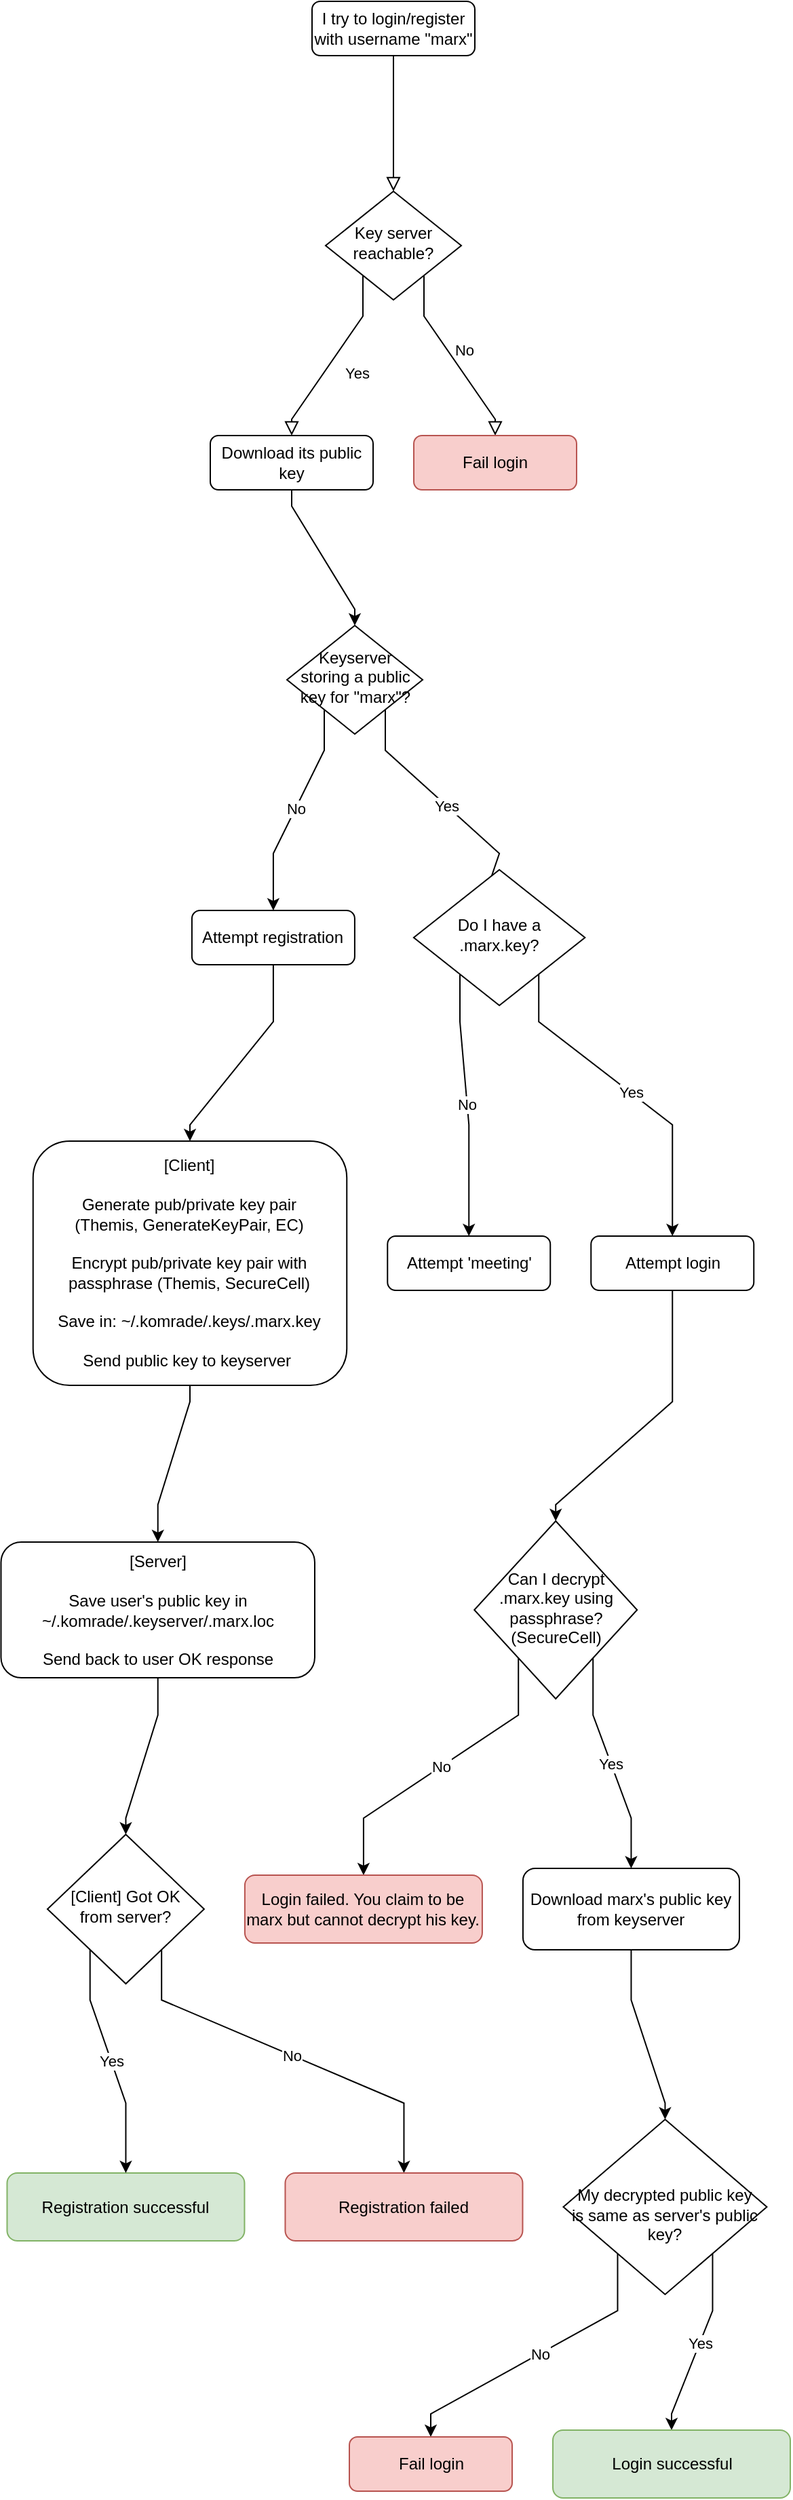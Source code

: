 <mxfile version="13.6.6" type="github">
  <diagram id="C5RBs43oDa-KdzZeNtuy" name="Login/Register">
    <mxGraphModel dx="1493" dy="718" grid="1" gridSize="10" guides="1" tooltips="1" connect="1" arrows="1" fold="1" page="1" pageScale="1" pageWidth="827" pageHeight="1169" math="0" shadow="0">
      <root>
        <mxCell id="WIyWlLk6GJQsqaUBKTNV-0" />
        <mxCell id="WIyWlLk6GJQsqaUBKTNV-1" parent="WIyWlLk6GJQsqaUBKTNV-0" />
        <mxCell id="WIyWlLk6GJQsqaUBKTNV-2" value="" style="rounded=0;html=1;jettySize=auto;orthogonalLoop=1;fontSize=11;endArrow=block;endFill=0;endSize=8;strokeWidth=1;shadow=0;labelBackgroundColor=none;edgeStyle=orthogonalEdgeStyle;noEdgeStyle=1;orthogonal=1;" parent="WIyWlLk6GJQsqaUBKTNV-1" source="WIyWlLk6GJQsqaUBKTNV-3" target="WIyWlLk6GJQsqaUBKTNV-6" edge="1">
          <mxGeometry relative="1" as="geometry">
            <Array as="points">
              <mxPoint x="280" y="52" />
              <mxPoint x="280" y="128" />
            </Array>
          </mxGeometry>
        </mxCell>
        <mxCell id="WIyWlLk6GJQsqaUBKTNV-3" value="I try to login/register with username &quot;marx&quot;" style="rounded=1;whiteSpace=wrap;html=1;fontSize=12;glass=0;strokeWidth=1;shadow=0;" parent="WIyWlLk6GJQsqaUBKTNV-1" vertex="1">
          <mxGeometry x="220" width="120" height="40" as="geometry" />
        </mxCell>
        <mxCell id="WIyWlLk6GJQsqaUBKTNV-4" value="Yes" style="rounded=0;html=1;jettySize=auto;orthogonalLoop=1;fontSize=11;endArrow=block;endFill=0;endSize=8;strokeWidth=1;shadow=0;labelBackgroundColor=none;edgeStyle=orthogonalEdgeStyle;noEdgeStyle=1;orthogonal=1;" parent="WIyWlLk6GJQsqaUBKTNV-1" source="WIyWlLk6GJQsqaUBKTNV-6" target="UarGHlLd0uthddKlq-wd-3" edge="1">
          <mxGeometry y="20" relative="1" as="geometry">
            <mxPoint as="offset" />
            <mxPoint x="60" y="331.538" as="targetPoint" />
            <Array as="points">
              <mxPoint x="257.5" y="232" />
              <mxPoint x="205" y="308" />
            </Array>
          </mxGeometry>
        </mxCell>
        <mxCell id="WIyWlLk6GJQsqaUBKTNV-5" value="No" style="edgeStyle=orthogonalEdgeStyle;rounded=0;html=1;jettySize=auto;orthogonalLoop=1;fontSize=11;endArrow=block;endFill=0;endSize=8;strokeWidth=1;shadow=0;labelBackgroundColor=none;noEdgeStyle=1;orthogonal=1;" parent="WIyWlLk6GJQsqaUBKTNV-1" source="WIyWlLk6GJQsqaUBKTNV-6" target="WIyWlLk6GJQsqaUBKTNV-7" edge="1">
          <mxGeometry y="10" relative="1" as="geometry">
            <mxPoint as="offset" />
            <Array as="points">
              <mxPoint x="302.5" y="232" />
              <mxPoint x="355" y="308" />
            </Array>
          </mxGeometry>
        </mxCell>
        <mxCell id="WIyWlLk6GJQsqaUBKTNV-6" value="Key server reachable?" style="rhombus;whiteSpace=wrap;html=1;shadow=0;fontFamily=Helvetica;fontSize=12;align=center;strokeWidth=1;spacing=6;spacingTop=-4;" parent="WIyWlLk6GJQsqaUBKTNV-1" vertex="1">
          <mxGeometry x="230" y="140" width="100" height="80" as="geometry" />
        </mxCell>
        <mxCell id="WIyWlLk6GJQsqaUBKTNV-7" value="Fail login" style="rounded=1;whiteSpace=wrap;html=1;fontSize=12;glass=0;strokeWidth=1;shadow=0;fillColor=#f8cecc;strokeColor=#b85450;" parent="WIyWlLk6GJQsqaUBKTNV-1" vertex="1">
          <mxGeometry x="295" y="320" width="120" height="40" as="geometry" />
        </mxCell>
        <mxCell id="UarGHlLd0uthddKlq-wd-6" style="edgeStyle=orthogonalEdgeStyle;rounded=0;orthogonalLoop=1;jettySize=auto;html=1;noEdgeStyle=1;orthogonal=1;" edge="1" parent="WIyWlLk6GJQsqaUBKTNV-1" source="UarGHlLd0uthddKlq-wd-3" target="UarGHlLd0uthddKlq-wd-5">
          <mxGeometry relative="1" as="geometry">
            <Array as="points">
              <mxPoint x="205" y="372" />
              <mxPoint x="251.504" y="448" />
            </Array>
          </mxGeometry>
        </mxCell>
        <mxCell id="UarGHlLd0uthddKlq-wd-3" value="Download its public key" style="rounded=1;whiteSpace=wrap;html=1;fontSize=12;glass=0;strokeWidth=1;shadow=0;" vertex="1" parent="WIyWlLk6GJQsqaUBKTNV-1">
          <mxGeometry x="145" y="320" width="120" height="40" as="geometry" />
        </mxCell>
        <mxCell id="UarGHlLd0uthddKlq-wd-9" value="No" style="edgeStyle=orthogonalEdgeStyle;rounded=0;orthogonalLoop=1;jettySize=auto;html=1;noEdgeStyle=1;orthogonal=1;" edge="1" parent="WIyWlLk6GJQsqaUBKTNV-1" source="UarGHlLd0uthddKlq-wd-5" target="UarGHlLd0uthddKlq-wd-27">
          <mxGeometry relative="1" as="geometry">
            <mxPoint x="70" y="660" as="targetPoint" />
            <Array as="points">
              <mxPoint x="229.004" y="552" />
              <mxPoint x="191.457" y="628" />
            </Array>
          </mxGeometry>
        </mxCell>
        <mxCell id="UarGHlLd0uthddKlq-wd-13" value="Yes" style="edgeStyle=orthogonalEdgeStyle;rounded=0;orthogonalLoop=1;jettySize=auto;html=1;noEdgeStyle=1;orthogonal=1;entryX=0.4;entryY=0.25;entryDx=0;entryDy=0;entryPerimeter=0;" edge="1" parent="WIyWlLk6GJQsqaUBKTNV-1" source="UarGHlLd0uthddKlq-wd-5" target="UarGHlLd0uthddKlq-wd-14">
          <mxGeometry relative="1" as="geometry">
            <mxPoint x="210" y="640" as="targetPoint" />
            <Array as="points">
              <mxPoint x="274.004" y="552" />
              <mxPoint x="358.055" y="628" />
            </Array>
          </mxGeometry>
        </mxCell>
        <mxCell id="UarGHlLd0uthddKlq-wd-5" value="Keyserver storing a public key for &quot;marx&quot;?" style="rhombus;whiteSpace=wrap;html=1;shadow=0;fontFamily=Helvetica;fontSize=12;align=center;strokeWidth=1;spacing=6;spacingTop=-4;" vertex="1" parent="WIyWlLk6GJQsqaUBKTNV-1">
          <mxGeometry x="201.504" y="460" width="100" height="80" as="geometry" />
        </mxCell>
        <mxCell id="UarGHlLd0uthddKlq-wd-19" value="No" style="edgeStyle=orthogonalEdgeStyle;rounded=0;orthogonalLoop=1;jettySize=auto;html=1;noEdgeStyle=1;orthogonal=1;" edge="1" parent="WIyWlLk6GJQsqaUBKTNV-1" source="UarGHlLd0uthddKlq-wd-14" target="UarGHlLd0uthddKlq-wd-20">
          <mxGeometry relative="1" as="geometry">
            <mxPoint x="440" y="960" as="targetPoint" />
            <Array as="points">
              <mxPoint x="329.0" y="752" />
              <mxPoint x="335.625" y="828" />
            </Array>
          </mxGeometry>
        </mxCell>
        <mxCell id="UarGHlLd0uthddKlq-wd-31" value="Yes" style="edgeStyle=orthogonalEdgeStyle;rounded=0;orthogonalLoop=1;jettySize=auto;html=1;noEdgeStyle=1;orthogonal=1;" edge="1" parent="WIyWlLk6GJQsqaUBKTNV-1" source="UarGHlLd0uthddKlq-wd-14" target="UarGHlLd0uthddKlq-wd-29">
          <mxGeometry relative="1" as="geometry">
            <Array as="points">
              <mxPoint x="387.11" y="752" />
              <mxPoint x="485.625" y="828" />
            </Array>
          </mxGeometry>
        </mxCell>
        <mxCell id="UarGHlLd0uthddKlq-wd-14" value="Do I have a .marx.key?" style="rhombus;whiteSpace=wrap;html=1;shadow=0;fontFamily=Helvetica;fontSize=12;align=center;strokeWidth=1;spacing=6;spacingTop=-4;" vertex="1" parent="WIyWlLk6GJQsqaUBKTNV-1">
          <mxGeometry x="294.945" y="640" width="126.22" height="100" as="geometry" />
        </mxCell>
        <mxCell id="UarGHlLd0uthddKlq-wd-20" value="Attempt &#39;meeting&#39;" style="rounded=1;whiteSpace=wrap;html=1;fontSize=12;glass=0;strokeWidth=1;shadow=0;" vertex="1" parent="WIyWlLk6GJQsqaUBKTNV-1">
          <mxGeometry x="275.625" y="910" width="120" height="40" as="geometry" />
        </mxCell>
        <mxCell id="UarGHlLd0uthddKlq-wd-28" style="edgeStyle=orthogonalEdgeStyle;rounded=0;orthogonalLoop=1;jettySize=auto;html=1;noEdgeStyle=1;orthogonal=1;entryX=0.5;entryY=0;entryDx=0;entryDy=0;" edge="1" parent="WIyWlLk6GJQsqaUBKTNV-1" source="UarGHlLd0uthddKlq-wd-27" target="UarGHlLd0uthddKlq-wd-35">
          <mxGeometry relative="1" as="geometry">
            <mxPoint x="115.625" y="820" as="targetPoint" />
            <Array as="points">
              <mxPoint x="191.457" y="752" />
              <mxPoint x="130" y="828" />
            </Array>
          </mxGeometry>
        </mxCell>
        <mxCell id="UarGHlLd0uthddKlq-wd-27" value="Attempt registration" style="rounded=1;whiteSpace=wrap;html=1;fontSize=12;glass=0;strokeWidth=1;shadow=0;" vertex="1" parent="WIyWlLk6GJQsqaUBKTNV-1">
          <mxGeometry x="131.457" y="670" width="120" height="40" as="geometry" />
        </mxCell>
        <mxCell id="UarGHlLd0uthddKlq-wd-55" style="edgeStyle=orthogonalEdgeStyle;rounded=0;orthogonalLoop=1;jettySize=auto;html=1;noEdgeStyle=1;orthogonal=1;entryX=0.5;entryY=0;entryDx=0;entryDy=0;" edge="1" parent="WIyWlLk6GJQsqaUBKTNV-1" source="UarGHlLd0uthddKlq-wd-29" target="UarGHlLd0uthddKlq-wd-59">
          <mxGeometry relative="1" as="geometry">
            <mxPoint x="421.25" y="1069" as="targetPoint" />
            <Array as="points">
              <mxPoint x="485.625" y="1032" />
              <mxPoint x="399.605" y="1108" />
            </Array>
          </mxGeometry>
        </mxCell>
        <mxCell id="UarGHlLd0uthddKlq-wd-29" value="Attempt login" style="rounded=1;whiteSpace=wrap;html=1;fontSize=12;glass=0;strokeWidth=1;shadow=0;" vertex="1" parent="WIyWlLk6GJQsqaUBKTNV-1">
          <mxGeometry x="425.625" y="910" width="120" height="40" as="geometry" />
        </mxCell>
        <mxCell id="UarGHlLd0uthddKlq-wd-70" style="edgeStyle=orthogonalEdgeStyle;rounded=0;orthogonalLoop=1;jettySize=auto;html=1;noEdgeStyle=1;orthogonal=1;entryX=0.5;entryY=0;entryDx=0;entryDy=0;" edge="1" parent="WIyWlLk6GJQsqaUBKTNV-1" source="UarGHlLd0uthddKlq-wd-35" target="UarGHlLd0uthddKlq-wd-72">
          <mxGeometry relative="1" as="geometry">
            <mxPoint x="150.675" y="1120" as="targetPoint" />
            <Array as="points">
              <mxPoint x="130" y="1032" />
              <mxPoint x="106.365" y="1108" />
            </Array>
          </mxGeometry>
        </mxCell>
        <mxCell id="UarGHlLd0uthddKlq-wd-35" value="&lt;div&gt;&lt;span&gt;[Client]&lt;/span&gt;&lt;/div&gt;&lt;div&gt;&lt;span&gt;&lt;br&gt;&lt;/span&gt;&lt;/div&gt;&lt;span&gt;Generate pub/private key pair&lt;br&gt;(Themis, GenerateKeyPair, EC)&lt;br&gt;&lt;/span&gt;&lt;br&gt;&lt;span&gt;Encrypt pub/private key pair with passphrase&amp;nbsp;&lt;/span&gt;&lt;span&gt;(Themis, SecureCell)&lt;br&gt;&lt;/span&gt;&lt;br&gt;&lt;span&gt;Save in:&amp;nbsp;&lt;/span&gt;&lt;span&gt;~/.komrade/.keys/.marx.key&lt;br&gt;&lt;br&gt;&lt;/span&gt;Send public key to keyserver&lt;span&gt;&amp;nbsp;&lt;/span&gt;" style="rounded=1;whiteSpace=wrap;html=1;fontSize=12;glass=0;strokeWidth=1;shadow=0;align=center;" vertex="1" parent="WIyWlLk6GJQsqaUBKTNV-1">
          <mxGeometry x="14.375" y="840" width="231.25" height="180" as="geometry" />
        </mxCell>
        <mxCell id="UarGHlLd0uthddKlq-wd-85" value="No" style="edgeStyle=orthogonalEdgeStyle;rounded=0;orthogonalLoop=1;jettySize=auto;html=1;entryX=0.5;entryY=0;entryDx=0;entryDy=0;noEdgeStyle=1;orthogonal=1;" edge="1" parent="WIyWlLk6GJQsqaUBKTNV-1" source="UarGHlLd0uthddKlq-wd-59" target="UarGHlLd0uthddKlq-wd-86">
          <mxGeometry relative="1" as="geometry">
            <mxPoint x="471.25" y="1400" as="targetPoint" />
            <Array as="points">
              <mxPoint x="372.105" y="1263" />
              <mxPoint x="257.96" y="1339" />
            </Array>
          </mxGeometry>
        </mxCell>
        <mxCell id="UarGHlLd0uthddKlq-wd-87" value="Yes" style="edgeStyle=orthogonalEdgeStyle;rounded=0;orthogonalLoop=1;jettySize=auto;html=1;entryX=0.5;entryY=0;entryDx=0;entryDy=0;noEdgeStyle=1;orthogonal=1;" edge="1" parent="WIyWlLk6GJQsqaUBKTNV-1" source="UarGHlLd0uthddKlq-wd-59" target="UarGHlLd0uthddKlq-wd-88">
          <mxGeometry relative="1" as="geometry">
            <mxPoint x="700" y="1300" as="targetPoint" />
            <Array as="points">
              <mxPoint x="427.105" y="1263" />
              <mxPoint x="455.23" y="1339" />
            </Array>
          </mxGeometry>
        </mxCell>
        <mxCell id="UarGHlLd0uthddKlq-wd-59" value="Can I decrypt .marx.key using passphrase? (SecureCell)" style="rhombus;whiteSpace=wrap;html=1;shadow=0;fontFamily=Helvetica;fontSize=12;align=center;strokeWidth=1;spacing=6;spacingTop=-4;" vertex="1" parent="WIyWlLk6GJQsqaUBKTNV-1">
          <mxGeometry x="339.605" y="1120" width="120" height="131" as="geometry" />
        </mxCell>
        <mxCell id="UarGHlLd0uthddKlq-wd-65" value="Registration successful" style="rounded=1;whiteSpace=wrap;html=1;fontSize=12;glass=0;strokeWidth=1;shadow=0;fillColor=#d5e8d4;strokeColor=#82b366;" vertex="1" parent="WIyWlLk6GJQsqaUBKTNV-1">
          <mxGeometry x="-4.77" y="1600.5" width="175" height="50" as="geometry" />
        </mxCell>
        <mxCell id="UarGHlLd0uthddKlq-wd-84" style="edgeStyle=orthogonalEdgeStyle;rounded=0;orthogonalLoop=1;jettySize=auto;html=1;noEdgeStyle=1;orthogonal=1;" edge="1" parent="WIyWlLk6GJQsqaUBKTNV-1" source="UarGHlLd0uthddKlq-wd-72" target="UarGHlLd0uthddKlq-wd-77">
          <mxGeometry relative="1" as="geometry">
            <Array as="points">
              <mxPoint x="106.365" y="1263" />
              <mxPoint x="82.73" y="1339" />
            </Array>
          </mxGeometry>
        </mxCell>
        <mxCell id="UarGHlLd0uthddKlq-wd-72" value="&lt;div&gt;&lt;span&gt;[Server]&lt;/span&gt;&lt;/div&gt;&lt;div&gt;&lt;span&gt;&lt;br&gt;&lt;/span&gt;&lt;/div&gt;&lt;div&gt;Save user&#39;s public key in&lt;/div&gt;&lt;div&gt;~/.komrade/.keyserver/.marx.loc&lt;/div&gt;&lt;div&gt;&lt;br&gt;&lt;/div&gt;&lt;div&gt;&lt;div&gt;Send back to user OK response&lt;/div&gt;&lt;/div&gt;" style="rounded=1;whiteSpace=wrap;html=1;fontSize=12;glass=0;strokeWidth=1;shadow=0;align=center;" vertex="1" parent="WIyWlLk6GJQsqaUBKTNV-1">
          <mxGeometry x="-9.26" y="1135.5" width="231.25" height="100" as="geometry" />
        </mxCell>
        <mxCell id="UarGHlLd0uthddKlq-wd-78" value="Yes" style="edgeStyle=orthogonalEdgeStyle;rounded=0;orthogonalLoop=1;jettySize=auto;html=1;noEdgeStyle=1;orthogonal=1;" edge="1" parent="WIyWlLk6GJQsqaUBKTNV-1" source="UarGHlLd0uthddKlq-wd-77" target="UarGHlLd0uthddKlq-wd-65">
          <mxGeometry relative="1" as="geometry">
            <Array as="points">
              <mxPoint x="56.365" y="1473" />
              <mxPoint x="82.73" y="1549" />
            </Array>
          </mxGeometry>
        </mxCell>
        <mxCell id="UarGHlLd0uthddKlq-wd-79" value="No" style="edgeStyle=orthogonalEdgeStyle;rounded=0;orthogonalLoop=1;jettySize=auto;html=1;noEdgeStyle=1;orthogonal=1;" edge="1" parent="WIyWlLk6GJQsqaUBKTNV-1" source="UarGHlLd0uthddKlq-wd-77" target="UarGHlLd0uthddKlq-wd-80">
          <mxGeometry relative="1" as="geometry">
            <mxPoint x="320" y="2310" as="targetPoint" />
            <Array as="points">
              <mxPoint x="109.095" y="1473" />
              <mxPoint x="287.73" y="1549" />
            </Array>
          </mxGeometry>
        </mxCell>
        <mxCell id="UarGHlLd0uthddKlq-wd-77" value="[Client] Got OK from server?" style="rhombus;whiteSpace=wrap;html=1;shadow=0;fontFamily=Helvetica;fontSize=12;align=center;strokeWidth=1;spacing=6;spacingTop=-4;" vertex="1" parent="WIyWlLk6GJQsqaUBKTNV-1">
          <mxGeometry x="25.0" y="1351" width="115.46" height="110" as="geometry" />
        </mxCell>
        <mxCell id="UarGHlLd0uthddKlq-wd-80" value="Registration failed" style="rounded=1;whiteSpace=wrap;html=1;fontSize=12;glass=0;strokeWidth=1;shadow=0;fillColor=#f8cecc;strokeColor=#b85450;" vertex="1" parent="WIyWlLk6GJQsqaUBKTNV-1">
          <mxGeometry x="200.23" y="1600.5" width="175" height="50" as="geometry" />
        </mxCell>
        <mxCell id="UarGHlLd0uthddKlq-wd-86" value="Login failed. You claim to be marx but cannot decrypt his key." style="rounded=1;whiteSpace=wrap;html=1;fontSize=12;glass=0;strokeWidth=1;shadow=0;fillColor=#f8cecc;strokeColor=#b85450;" vertex="1" parent="WIyWlLk6GJQsqaUBKTNV-1">
          <mxGeometry x="170.46" y="1381" width="175" height="50" as="geometry" />
        </mxCell>
        <mxCell id="UarGHlLd0uthddKlq-wd-90" style="edgeStyle=orthogonalEdgeStyle;rounded=0;orthogonalLoop=1;jettySize=auto;html=1;noEdgeStyle=1;orthogonal=1;" edge="1" parent="WIyWlLk6GJQsqaUBKTNV-1" source="UarGHlLd0uthddKlq-wd-88" target="UarGHlLd0uthddKlq-wd-89">
          <mxGeometry relative="1" as="geometry">
            <Array as="points">
              <mxPoint x="455.23" y="1473" />
              <mxPoint x="480.23" y="1549" />
            </Array>
          </mxGeometry>
        </mxCell>
        <mxCell id="UarGHlLd0uthddKlq-wd-88" value="&lt;div&gt;Download marx&#39;s public key from keyserver&lt;/div&gt;" style="rounded=1;whiteSpace=wrap;html=1;fontSize=12;glass=0;strokeWidth=1;shadow=0;align=center;" vertex="1" parent="WIyWlLk6GJQsqaUBKTNV-1">
          <mxGeometry x="375.46" y="1376" width="159.54" height="60" as="geometry" />
        </mxCell>
        <mxCell id="UarGHlLd0uthddKlq-wd-91" value="No" style="edgeStyle=orthogonalEdgeStyle;rounded=0;orthogonalLoop=1;jettySize=auto;html=1;noEdgeStyle=1;orthogonal=1;" edge="1" parent="WIyWlLk6GJQsqaUBKTNV-1" source="UarGHlLd0uthddKlq-wd-89" target="UarGHlLd0uthddKlq-wd-93">
          <mxGeometry relative="1" as="geometry">
            <mxPoint x="540" y="1690" as="targetPoint" />
            <Array as="points">
              <mxPoint x="445.23" y="1702" />
              <mxPoint x="307.5" y="1778" />
            </Array>
          </mxGeometry>
        </mxCell>
        <mxCell id="UarGHlLd0uthddKlq-wd-92" value="Yes" style="edgeStyle=orthogonalEdgeStyle;rounded=0;orthogonalLoop=1;jettySize=auto;html=1;entryX=0.5;entryY=0;entryDx=0;entryDy=0;noEdgeStyle=1;orthogonal=1;" edge="1" parent="WIyWlLk6GJQsqaUBKTNV-1" source="UarGHlLd0uthddKlq-wd-89" target="UarGHlLd0uthddKlq-wd-96">
          <mxGeometry relative="1" as="geometry">
            <mxPoint x="650" y="1690" as="targetPoint" />
            <Array as="points">
              <mxPoint x="515.23" y="1702" />
              <mxPoint x="485" y="1778" />
            </Array>
          </mxGeometry>
        </mxCell>
        <mxCell id="UarGHlLd0uthddKlq-wd-89" value="&lt;br&gt;My decrypted public key is same as server&#39;s public key?&lt;br&gt;" style="rhombus;whiteSpace=wrap;html=1;shadow=0;fontFamily=Helvetica;fontSize=12;align=center;strokeWidth=1;spacing=6;spacingTop=-4;rounded=0;" vertex="1" parent="WIyWlLk6GJQsqaUBKTNV-1">
          <mxGeometry x="405.23" y="1561" width="150" height="129" as="geometry" />
        </mxCell>
        <mxCell id="UarGHlLd0uthddKlq-wd-93" value="Fail login" style="rounded=1;whiteSpace=wrap;html=1;fontSize=12;glass=0;strokeWidth=1;shadow=0;fillColor=#f8cecc;strokeColor=#b85450;" vertex="1" parent="WIyWlLk6GJQsqaUBKTNV-1">
          <mxGeometry x="247.5" y="1795" width="120" height="40" as="geometry" />
        </mxCell>
        <mxCell id="UarGHlLd0uthddKlq-wd-96" value="Login successful" style="rounded=1;whiteSpace=wrap;html=1;fontSize=12;glass=0;strokeWidth=1;shadow=0;fillColor=#d5e8d4;strokeColor=#82b366;" vertex="1" parent="WIyWlLk6GJQsqaUBKTNV-1">
          <mxGeometry x="397.5" y="1790" width="175" height="50" as="geometry" />
        </mxCell>
      </root>
    </mxGraphModel>
  </diagram>
</mxfile>
